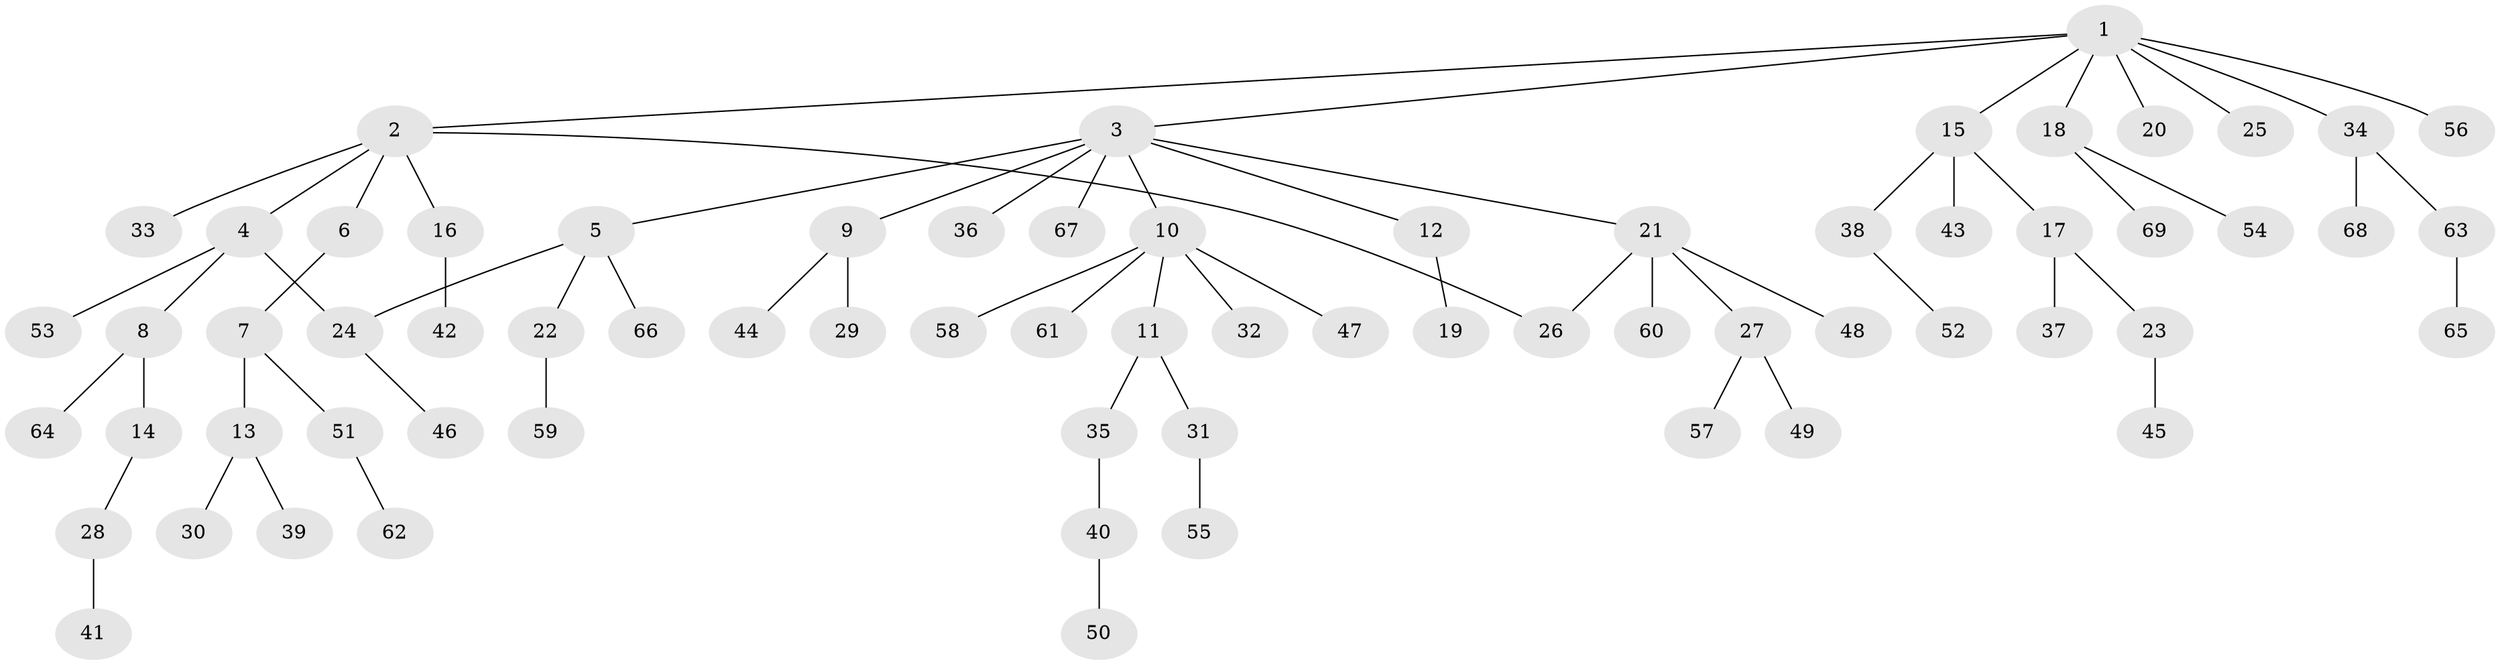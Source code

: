 // coarse degree distribution, {7: 0.041666666666666664, 6: 0.020833333333333332, 3: 0.10416666666666667, 4: 0.041666666666666664, 2: 0.1875, 5: 0.041666666666666664, 1: 0.5625}
// Generated by graph-tools (version 1.1) at 2025/51/02/27/25 19:51:41]
// undirected, 69 vertices, 70 edges
graph export_dot {
graph [start="1"]
  node [color=gray90,style=filled];
  1;
  2;
  3;
  4;
  5;
  6;
  7;
  8;
  9;
  10;
  11;
  12;
  13;
  14;
  15;
  16;
  17;
  18;
  19;
  20;
  21;
  22;
  23;
  24;
  25;
  26;
  27;
  28;
  29;
  30;
  31;
  32;
  33;
  34;
  35;
  36;
  37;
  38;
  39;
  40;
  41;
  42;
  43;
  44;
  45;
  46;
  47;
  48;
  49;
  50;
  51;
  52;
  53;
  54;
  55;
  56;
  57;
  58;
  59;
  60;
  61;
  62;
  63;
  64;
  65;
  66;
  67;
  68;
  69;
  1 -- 2;
  1 -- 3;
  1 -- 15;
  1 -- 18;
  1 -- 20;
  1 -- 25;
  1 -- 34;
  1 -- 56;
  2 -- 4;
  2 -- 6;
  2 -- 16;
  2 -- 26;
  2 -- 33;
  3 -- 5;
  3 -- 9;
  3 -- 10;
  3 -- 12;
  3 -- 21;
  3 -- 36;
  3 -- 67;
  4 -- 8;
  4 -- 24;
  4 -- 53;
  5 -- 22;
  5 -- 66;
  5 -- 24;
  6 -- 7;
  7 -- 13;
  7 -- 51;
  8 -- 14;
  8 -- 64;
  9 -- 29;
  9 -- 44;
  10 -- 11;
  10 -- 32;
  10 -- 47;
  10 -- 58;
  10 -- 61;
  11 -- 31;
  11 -- 35;
  12 -- 19;
  13 -- 30;
  13 -- 39;
  14 -- 28;
  15 -- 17;
  15 -- 38;
  15 -- 43;
  16 -- 42;
  17 -- 23;
  17 -- 37;
  18 -- 54;
  18 -- 69;
  21 -- 27;
  21 -- 48;
  21 -- 60;
  21 -- 26;
  22 -- 59;
  23 -- 45;
  24 -- 46;
  27 -- 49;
  27 -- 57;
  28 -- 41;
  31 -- 55;
  34 -- 63;
  34 -- 68;
  35 -- 40;
  38 -- 52;
  40 -- 50;
  51 -- 62;
  63 -- 65;
}

